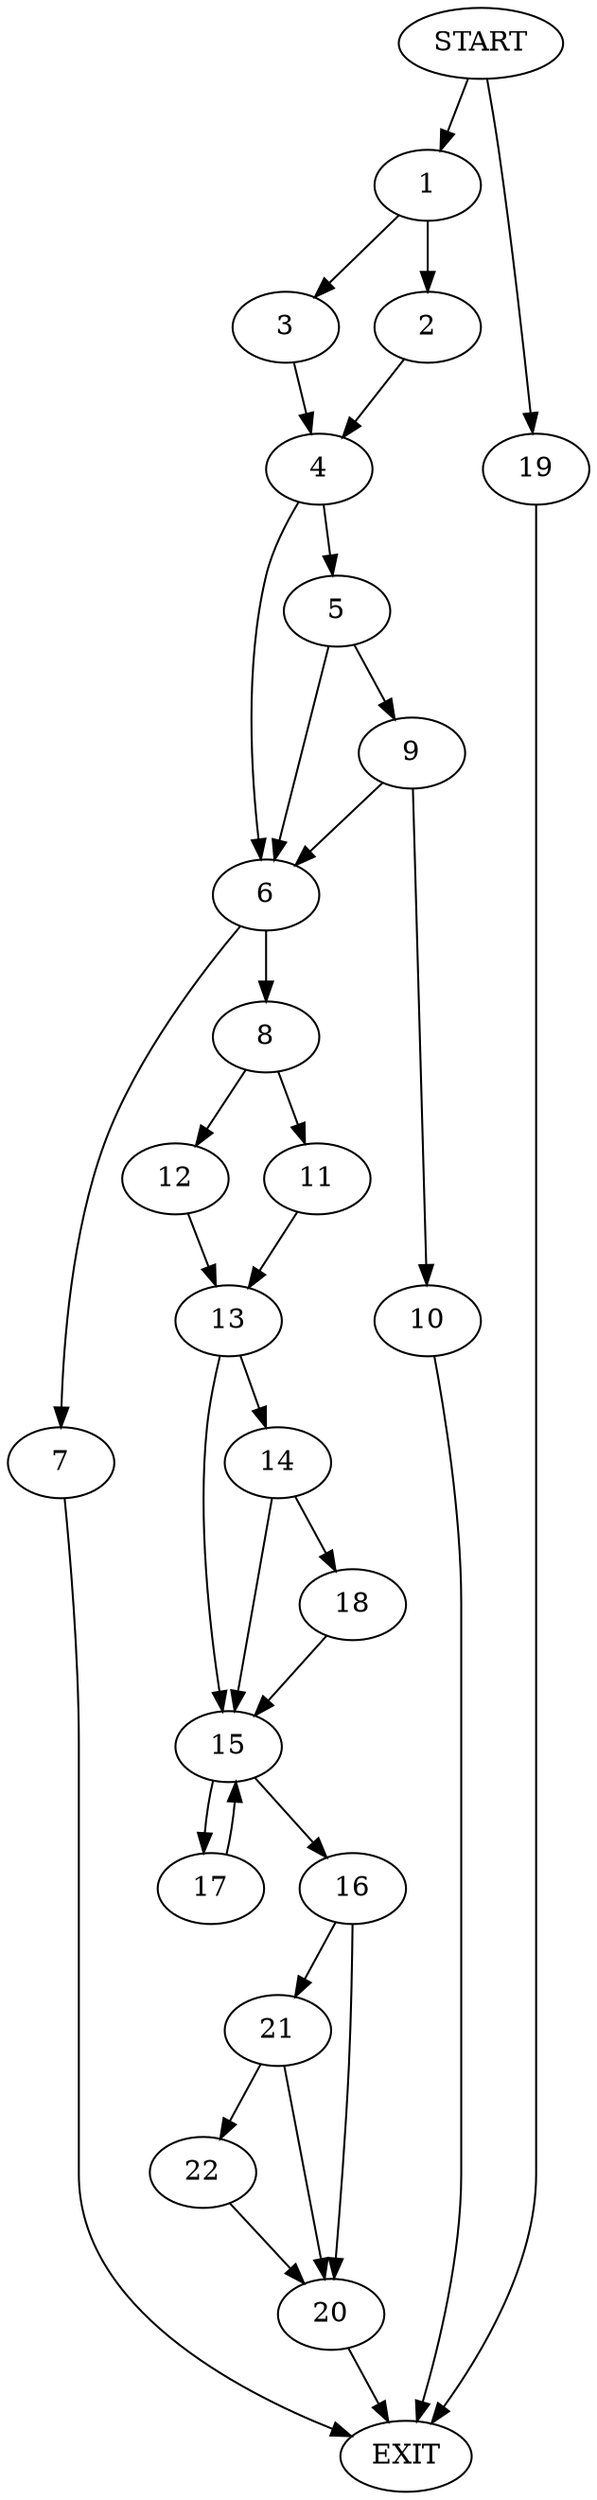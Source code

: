 digraph {
0 [label="START"]
23 [label="EXIT"]
0 -> 1
1 -> 2
1 -> 3
3 -> 4
2 -> 4
4 -> 5
4 -> 6
6 -> 7
6 -> 8
5 -> 6
5 -> 9
9 -> 6
9 -> 10
10 -> 23
7 -> 23
8 -> 11
8 -> 12
11 -> 13
12 -> 13
13 -> 14
13 -> 15
15 -> 16
15 -> 17
14 -> 15
14 -> 18
0 -> 19
19 -> 23
18 -> 15
16 -> 20
16 -> 21
17 -> 15
20 -> 23
21 -> 20
21 -> 22
22 -> 20
}
